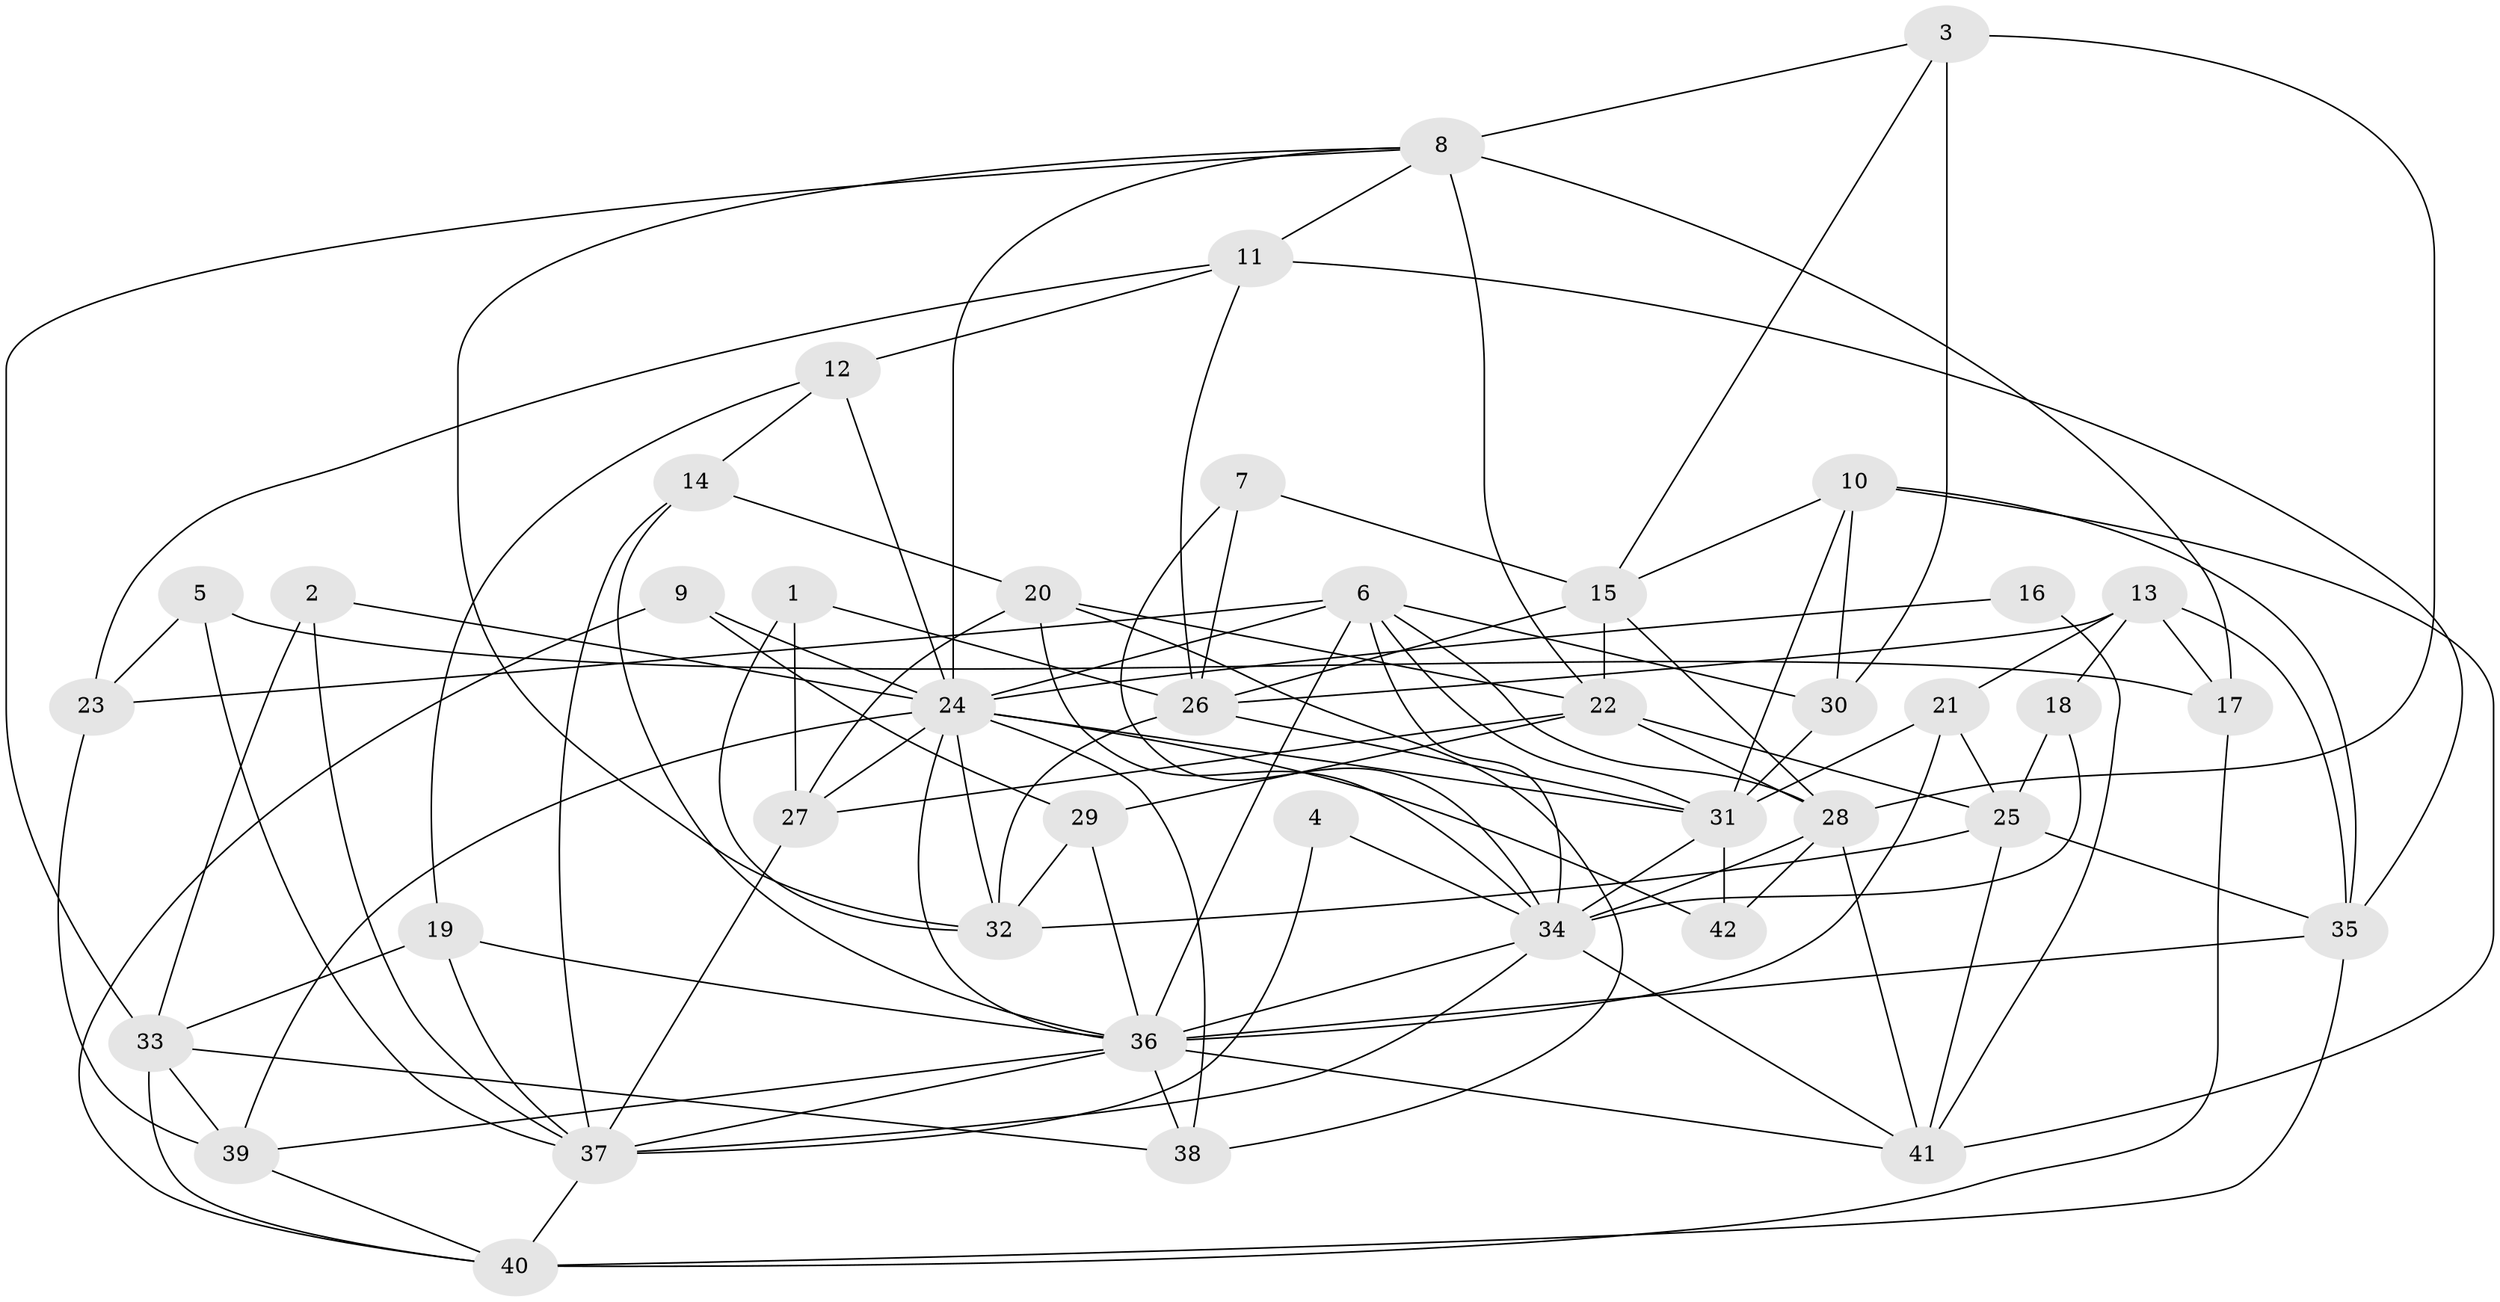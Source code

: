 // original degree distribution, {2: 0.1686746987951807, 5: 0.18072289156626506, 6: 0.10843373493975904, 4: 0.1927710843373494, 3: 0.2891566265060241, 7: 0.03614457831325301, 8: 0.012048192771084338, 10: 0.012048192771084338}
// Generated by graph-tools (version 1.1) at 2025/26/03/09/25 03:26:14]
// undirected, 42 vertices, 112 edges
graph export_dot {
graph [start="1"]
  node [color=gray90,style=filled];
  1;
  2;
  3;
  4;
  5;
  6;
  7;
  8;
  9;
  10;
  11;
  12;
  13;
  14;
  15;
  16;
  17;
  18;
  19;
  20;
  21;
  22;
  23;
  24;
  25;
  26;
  27;
  28;
  29;
  30;
  31;
  32;
  33;
  34;
  35;
  36;
  37;
  38;
  39;
  40;
  41;
  42;
  1 -- 26 [weight=1.0];
  1 -- 27 [weight=1.0];
  1 -- 32 [weight=1.0];
  2 -- 24 [weight=1.0];
  2 -- 33 [weight=1.0];
  2 -- 37 [weight=1.0];
  3 -- 8 [weight=1.0];
  3 -- 15 [weight=1.0];
  3 -- 28 [weight=1.0];
  3 -- 30 [weight=2.0];
  4 -- 34 [weight=1.0];
  4 -- 37 [weight=1.0];
  5 -- 17 [weight=2.0];
  5 -- 23 [weight=1.0];
  5 -- 37 [weight=1.0];
  6 -- 23 [weight=2.0];
  6 -- 24 [weight=1.0];
  6 -- 28 [weight=1.0];
  6 -- 30 [weight=1.0];
  6 -- 31 [weight=1.0];
  6 -- 34 [weight=1.0];
  6 -- 36 [weight=1.0];
  7 -- 15 [weight=1.0];
  7 -- 26 [weight=1.0];
  7 -- 34 [weight=1.0];
  8 -- 11 [weight=1.0];
  8 -- 17 [weight=1.0];
  8 -- 22 [weight=2.0];
  8 -- 24 [weight=1.0];
  8 -- 32 [weight=1.0];
  8 -- 33 [weight=1.0];
  9 -- 24 [weight=1.0];
  9 -- 29 [weight=1.0];
  9 -- 40 [weight=1.0];
  10 -- 15 [weight=1.0];
  10 -- 30 [weight=1.0];
  10 -- 31 [weight=1.0];
  10 -- 35 [weight=1.0];
  10 -- 41 [weight=1.0];
  11 -- 12 [weight=1.0];
  11 -- 23 [weight=1.0];
  11 -- 26 [weight=1.0];
  11 -- 35 [weight=2.0];
  12 -- 14 [weight=1.0];
  12 -- 19 [weight=1.0];
  12 -- 24 [weight=1.0];
  13 -- 17 [weight=1.0];
  13 -- 18 [weight=2.0];
  13 -- 21 [weight=1.0];
  13 -- 26 [weight=1.0];
  13 -- 35 [weight=2.0];
  14 -- 20 [weight=1.0];
  14 -- 36 [weight=1.0];
  14 -- 37 [weight=1.0];
  15 -- 22 [weight=1.0];
  15 -- 26 [weight=1.0];
  15 -- 28 [weight=1.0];
  16 -- 24 [weight=1.0];
  16 -- 41 [weight=1.0];
  17 -- 40 [weight=1.0];
  18 -- 25 [weight=1.0];
  18 -- 34 [weight=2.0];
  19 -- 33 [weight=1.0];
  19 -- 36 [weight=1.0];
  19 -- 37 [weight=1.0];
  20 -- 22 [weight=1.0];
  20 -- 27 [weight=1.0];
  20 -- 34 [weight=1.0];
  20 -- 38 [weight=1.0];
  21 -- 25 [weight=2.0];
  21 -- 31 [weight=1.0];
  21 -- 36 [weight=2.0];
  22 -- 25 [weight=1.0];
  22 -- 27 [weight=1.0];
  22 -- 28 [weight=1.0];
  22 -- 29 [weight=1.0];
  23 -- 39 [weight=1.0];
  24 -- 27 [weight=1.0];
  24 -- 31 [weight=1.0];
  24 -- 32 [weight=1.0];
  24 -- 36 [weight=1.0];
  24 -- 38 [weight=1.0];
  24 -- 39 [weight=1.0];
  24 -- 42 [weight=1.0];
  25 -- 32 [weight=2.0];
  25 -- 35 [weight=1.0];
  25 -- 41 [weight=1.0];
  26 -- 31 [weight=1.0];
  26 -- 32 [weight=1.0];
  27 -- 37 [weight=2.0];
  28 -- 34 [weight=1.0];
  28 -- 41 [weight=1.0];
  28 -- 42 [weight=1.0];
  29 -- 32 [weight=1.0];
  29 -- 36 [weight=1.0];
  30 -- 31 [weight=1.0];
  31 -- 34 [weight=1.0];
  31 -- 42 [weight=1.0];
  33 -- 38 [weight=1.0];
  33 -- 39 [weight=1.0];
  33 -- 40 [weight=1.0];
  34 -- 36 [weight=1.0];
  34 -- 37 [weight=1.0];
  34 -- 41 [weight=1.0];
  35 -- 36 [weight=1.0];
  35 -- 40 [weight=1.0];
  36 -- 37 [weight=1.0];
  36 -- 38 [weight=1.0];
  36 -- 39 [weight=1.0];
  36 -- 41 [weight=1.0];
  37 -- 40 [weight=1.0];
  39 -- 40 [weight=1.0];
}
